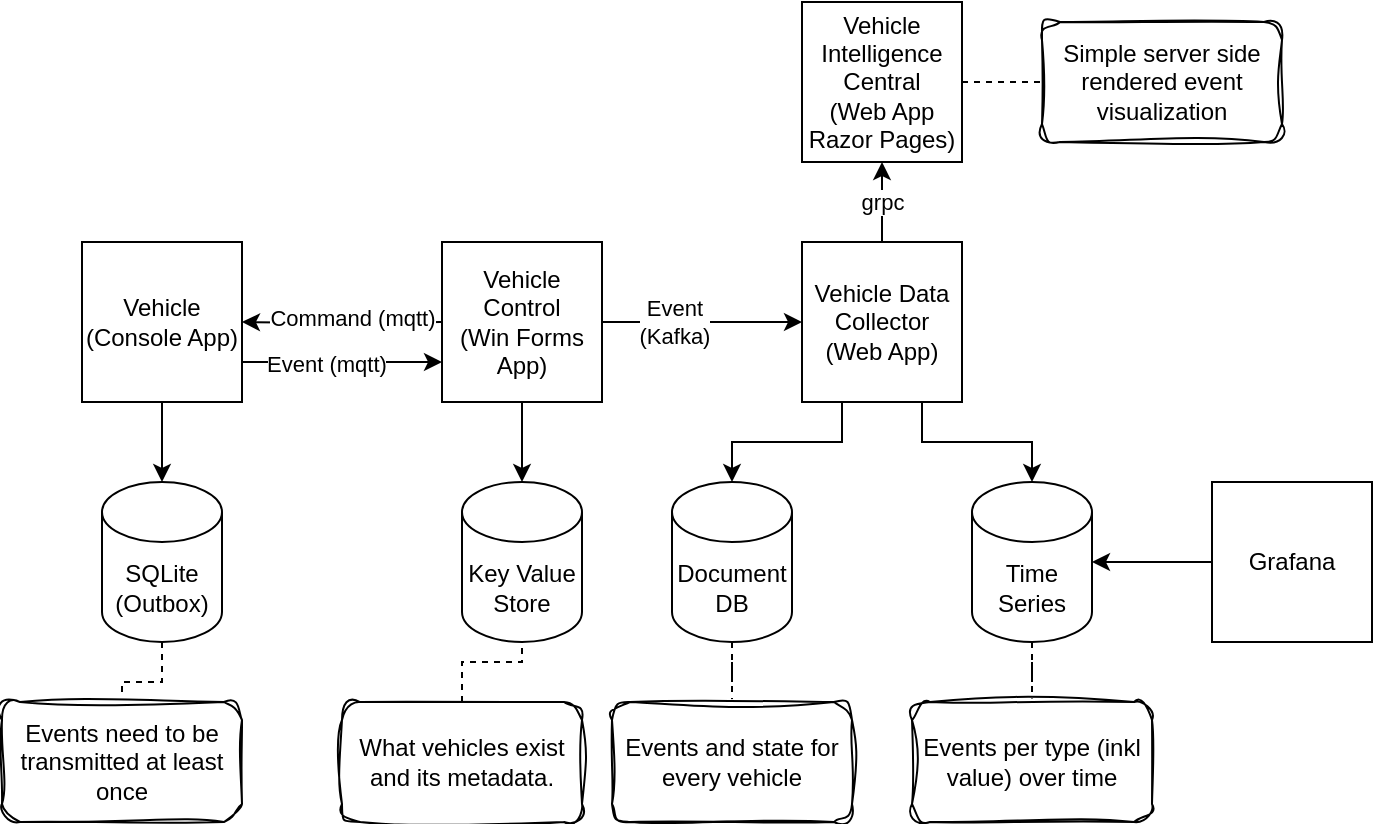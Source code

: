 <mxfile version="27.0.9">
  <diagram id="pOEtuHsCTkBugiCpjR1R" name="Page-1">
    <mxGraphModel dx="1072" dy="630" grid="1" gridSize="10" guides="1" tooltips="1" connect="1" arrows="1" fold="1" page="1" pageScale="1" pageWidth="850" pageHeight="1100" math="0" shadow="0">
      <root>
        <mxCell id="0" />
        <mxCell id="1" parent="0" />
        <mxCell id="39GKR7LxOYmcgfXTXut8-41" value="" style="edgeStyle=orthogonalEdgeStyle;rounded=0;orthogonalLoop=1;jettySize=auto;html=1;" edge="1" parent="1" target="39GKR7LxOYmcgfXTXut8-39">
          <mxGeometry relative="1" as="geometry">
            <mxPoint x="340" y="290" as="sourcePoint" />
          </mxGeometry>
        </mxCell>
        <mxCell id="39GKR7LxOYmcgfXTXut8-42" value="Command (mqtt)" style="edgeLabel;html=1;align=center;verticalAlign=middle;resizable=0;points=[];" vertex="1" connectable="0" parent="39GKR7LxOYmcgfXTXut8-41">
          <mxGeometry x="-0.094" y="-3" relative="1" as="geometry">
            <mxPoint as="offset" />
          </mxGeometry>
        </mxCell>
        <mxCell id="39GKR7LxOYmcgfXTXut8-40" value="" style="edgeStyle=orthogonalEdgeStyle;rounded=0;orthogonalLoop=1;jettySize=auto;html=1;" edge="1" parent="1">
          <mxGeometry relative="1" as="geometry">
            <mxPoint x="240" y="310" as="sourcePoint" />
            <mxPoint x="340" y="310" as="targetPoint" />
          </mxGeometry>
        </mxCell>
        <mxCell id="39GKR7LxOYmcgfXTXut8-43" value="Event (mqtt)" style="edgeLabel;html=1;align=center;verticalAlign=middle;resizable=0;points=[];" vertex="1" connectable="0" parent="39GKR7LxOYmcgfXTXut8-40">
          <mxGeometry x="-0.169" y="-1" relative="1" as="geometry">
            <mxPoint as="offset" />
          </mxGeometry>
        </mxCell>
        <mxCell id="39GKR7LxOYmcgfXTXut8-70" value="" style="edgeStyle=orthogonalEdgeStyle;rounded=0;orthogonalLoop=1;jettySize=auto;html=1;" edge="1" parent="1" source="39GKR7LxOYmcgfXTXut8-39" target="39GKR7LxOYmcgfXTXut8-68">
          <mxGeometry relative="1" as="geometry" />
        </mxCell>
        <mxCell id="39GKR7LxOYmcgfXTXut8-39" value="Vehicle&lt;div&gt;(Console App)&lt;/div&gt;" style="whiteSpace=wrap;html=1;aspect=fixed;" vertex="1" parent="1">
          <mxGeometry x="160" y="250" width="80" height="80" as="geometry" />
        </mxCell>
        <mxCell id="39GKR7LxOYmcgfXTXut8-54" value="" style="edgeStyle=orthogonalEdgeStyle;rounded=0;orthogonalLoop=1;jettySize=auto;html=1;" edge="1" parent="1" source="39GKR7LxOYmcgfXTXut8-44" target="39GKR7LxOYmcgfXTXut8-50">
          <mxGeometry relative="1" as="geometry" />
        </mxCell>
        <mxCell id="39GKR7LxOYmcgfXTXut8-55" value="Event&lt;div&gt;(Kafka)&lt;/div&gt;" style="edgeLabel;html=1;align=center;verticalAlign=middle;resizable=0;points=[];" vertex="1" connectable="0" parent="39GKR7LxOYmcgfXTXut8-54">
          <mxGeometry x="-0.282" relative="1" as="geometry">
            <mxPoint as="offset" />
          </mxGeometry>
        </mxCell>
        <mxCell id="39GKR7LxOYmcgfXTXut8-44" value="Vehicle&lt;div&gt;Control&lt;/div&gt;&lt;div&gt;(Win Forms App)&lt;/div&gt;" style="whiteSpace=wrap;html=1;aspect=fixed;" vertex="1" parent="1">
          <mxGeometry x="340" y="250" width="80" height="80" as="geometry" />
        </mxCell>
        <mxCell id="39GKR7LxOYmcgfXTXut8-45" value="Key Value Store" style="shape=cylinder3;whiteSpace=wrap;html=1;boundedLbl=1;backgroundOutline=1;size=15;" vertex="1" parent="1">
          <mxGeometry x="350" y="370" width="60" height="80" as="geometry" />
        </mxCell>
        <mxCell id="39GKR7LxOYmcgfXTXut8-48" value="" style="edgeStyle=orthogonalEdgeStyle;rounded=0;orthogonalLoop=1;jettySize=auto;html=1;dashed=1;endArrow=none;startFill=0;entryX=0.5;entryY=1;entryDx=0;entryDy=0;entryPerimeter=0;" edge="1" parent="1" source="39GKR7LxOYmcgfXTXut8-47" target="39GKR7LxOYmcgfXTXut8-45">
          <mxGeometry relative="1" as="geometry" />
        </mxCell>
        <mxCell id="39GKR7LxOYmcgfXTXut8-47" value="What vehicles exist and its metadata." style="rounded=1;whiteSpace=wrap;html=1;sketch=1;curveFitting=1;jiggle=2;shadow=0;" vertex="1" parent="1">
          <mxGeometry x="290" y="480" width="120" height="60" as="geometry" />
        </mxCell>
        <mxCell id="39GKR7LxOYmcgfXTXut8-51" value="" style="edgeStyle=orthogonalEdgeStyle;rounded=0;orthogonalLoop=1;jettySize=auto;html=1;exitX=0.5;exitY=1;exitDx=0;exitDy=0;" edge="1" parent="1" source="39GKR7LxOYmcgfXTXut8-44" target="39GKR7LxOYmcgfXTXut8-45">
          <mxGeometry relative="1" as="geometry">
            <mxPoint x="380.0" y="330" as="sourcePoint" />
          </mxGeometry>
        </mxCell>
        <mxCell id="39GKR7LxOYmcgfXTXut8-59" value="" style="edgeStyle=orthogonalEdgeStyle;rounded=0;orthogonalLoop=1;jettySize=auto;html=1;exitX=0.75;exitY=1;exitDx=0;exitDy=0;" edge="1" parent="1" source="39GKR7LxOYmcgfXTXut8-50" target="39GKR7LxOYmcgfXTXut8-58">
          <mxGeometry relative="1" as="geometry" />
        </mxCell>
        <mxCell id="39GKR7LxOYmcgfXTXut8-50" value="Vehicle Data Collector&lt;div&gt;(Web App)&lt;/div&gt;" style="whiteSpace=wrap;html=1;aspect=fixed;" vertex="1" parent="1">
          <mxGeometry x="520" y="250" width="80" height="80" as="geometry" />
        </mxCell>
        <mxCell id="39GKR7LxOYmcgfXTXut8-53" value="grpc" style="edgeStyle=orthogonalEdgeStyle;rounded=0;orthogonalLoop=1;jettySize=auto;html=1;" edge="1" parent="1" source="39GKR7LxOYmcgfXTXut8-50" target="39GKR7LxOYmcgfXTXut8-52">
          <mxGeometry relative="1" as="geometry" />
        </mxCell>
        <mxCell id="39GKR7LxOYmcgfXTXut8-63" value="" style="edgeStyle=orthogonalEdgeStyle;rounded=0;orthogonalLoop=1;jettySize=auto;html=1;endArrow=none;startFill=0;dashed=1;" edge="1" parent="1" source="39GKR7LxOYmcgfXTXut8-52" target="39GKR7LxOYmcgfXTXut8-62">
          <mxGeometry relative="1" as="geometry" />
        </mxCell>
        <mxCell id="39GKR7LxOYmcgfXTXut8-52" value="Vehicle Intelligence Central&lt;div&gt;(Web App Razor Pages)&lt;/div&gt;" style="whiteSpace=wrap;html=1;aspect=fixed;" vertex="1" parent="1">
          <mxGeometry x="520" y="130" width="80" height="80" as="geometry" />
        </mxCell>
        <mxCell id="39GKR7LxOYmcgfXTXut8-61" value="" style="edgeStyle=orthogonalEdgeStyle;rounded=0;orthogonalLoop=1;jettySize=auto;html=1;dashed=1;endArrow=none;startFill=0;" edge="1" parent="1" source="39GKR7LxOYmcgfXTXut8-58" target="39GKR7LxOYmcgfXTXut8-60">
          <mxGeometry relative="1" as="geometry" />
        </mxCell>
        <mxCell id="39GKR7LxOYmcgfXTXut8-58" value="Time Series" style="shape=cylinder3;whiteSpace=wrap;html=1;boundedLbl=1;backgroundOutline=1;size=15;" vertex="1" parent="1">
          <mxGeometry x="605" y="370" width="60" height="80" as="geometry" />
        </mxCell>
        <mxCell id="39GKR7LxOYmcgfXTXut8-60" value="Events per type (inkl value) over time" style="rounded=1;whiteSpace=wrap;html=1;sketch=1;curveFitting=1;jiggle=2;shadow=0;" vertex="1" parent="1">
          <mxGeometry x="575" y="480" width="120" height="60" as="geometry" />
        </mxCell>
        <mxCell id="39GKR7LxOYmcgfXTXut8-62" value="Simple server side rendered event visualization" style="rounded=1;whiteSpace=wrap;html=1;sketch=1;curveFitting=1;jiggle=2;shadow=0;" vertex="1" parent="1">
          <mxGeometry x="640" y="140" width="120" height="60" as="geometry" />
        </mxCell>
        <mxCell id="39GKR7LxOYmcgfXTXut8-67" value="" style="edgeStyle=orthogonalEdgeStyle;rounded=0;orthogonalLoop=1;jettySize=auto;html=1;" edge="1" parent="1" source="39GKR7LxOYmcgfXTXut8-66" target="39GKR7LxOYmcgfXTXut8-58">
          <mxGeometry relative="1" as="geometry" />
        </mxCell>
        <mxCell id="39GKR7LxOYmcgfXTXut8-66" value="Grafana" style="whiteSpace=wrap;html=1;aspect=fixed;" vertex="1" parent="1">
          <mxGeometry x="725" y="370" width="80" height="80" as="geometry" />
        </mxCell>
        <mxCell id="39GKR7LxOYmcgfXTXut8-71" value="" style="edgeStyle=orthogonalEdgeStyle;rounded=0;orthogonalLoop=1;jettySize=auto;html=1;dashed=1;endArrow=none;startFill=0;" edge="1" parent="1" source="39GKR7LxOYmcgfXTXut8-68" target="39GKR7LxOYmcgfXTXut8-69">
          <mxGeometry relative="1" as="geometry" />
        </mxCell>
        <mxCell id="39GKR7LxOYmcgfXTXut8-68" value="SQLite&lt;div&gt;(Outbo&lt;span style=&quot;background-color: transparent; color: light-dark(rgb(0, 0, 0), rgb(255, 255, 255));&quot;&gt;x)&lt;/span&gt;&lt;/div&gt;" style="shape=cylinder3;whiteSpace=wrap;html=1;boundedLbl=1;backgroundOutline=1;size=15;" vertex="1" parent="1">
          <mxGeometry x="170" y="370" width="60" height="80" as="geometry" />
        </mxCell>
        <mxCell id="39GKR7LxOYmcgfXTXut8-69" value="Events need to be transmitted at least once" style="rounded=1;whiteSpace=wrap;html=1;sketch=1;curveFitting=1;jiggle=2;shadow=0;" vertex="1" parent="1">
          <mxGeometry x="120" y="480" width="120" height="60" as="geometry" />
        </mxCell>
        <mxCell id="39GKR7LxOYmcgfXTXut8-74" value="" style="edgeStyle=orthogonalEdgeStyle;rounded=0;orthogonalLoop=1;jettySize=auto;html=1;dashed=1;endArrow=none;startFill=0;" edge="1" parent="1" source="39GKR7LxOYmcgfXTXut8-72" target="39GKR7LxOYmcgfXTXut8-73">
          <mxGeometry relative="1" as="geometry" />
        </mxCell>
        <mxCell id="39GKR7LxOYmcgfXTXut8-72" value="Document&lt;div&gt;DB&lt;/div&gt;" style="shape=cylinder3;whiteSpace=wrap;html=1;boundedLbl=1;backgroundOutline=1;size=15;" vertex="1" parent="1">
          <mxGeometry x="455" y="370" width="60" height="80" as="geometry" />
        </mxCell>
        <mxCell id="39GKR7LxOYmcgfXTXut8-73" value="Events and state for every vehicle" style="rounded=1;whiteSpace=wrap;html=1;sketch=1;curveFitting=1;jiggle=2;shadow=0;" vertex="1" parent="1">
          <mxGeometry x="425" y="480" width="120" height="60" as="geometry" />
        </mxCell>
        <mxCell id="39GKR7LxOYmcgfXTXut8-75" value="" style="edgeStyle=orthogonalEdgeStyle;rounded=0;orthogonalLoop=1;jettySize=auto;html=1;exitX=0.25;exitY=1;exitDx=0;exitDy=0;entryX=0.5;entryY=0;entryDx=0;entryDy=0;entryPerimeter=0;" edge="1" parent="1" source="39GKR7LxOYmcgfXTXut8-50" target="39GKR7LxOYmcgfXTXut8-72">
          <mxGeometry relative="1" as="geometry">
            <mxPoint x="380" y="350" as="sourcePoint" />
            <mxPoint x="370" y="400" as="targetPoint" />
          </mxGeometry>
        </mxCell>
      </root>
    </mxGraphModel>
  </diagram>
</mxfile>
